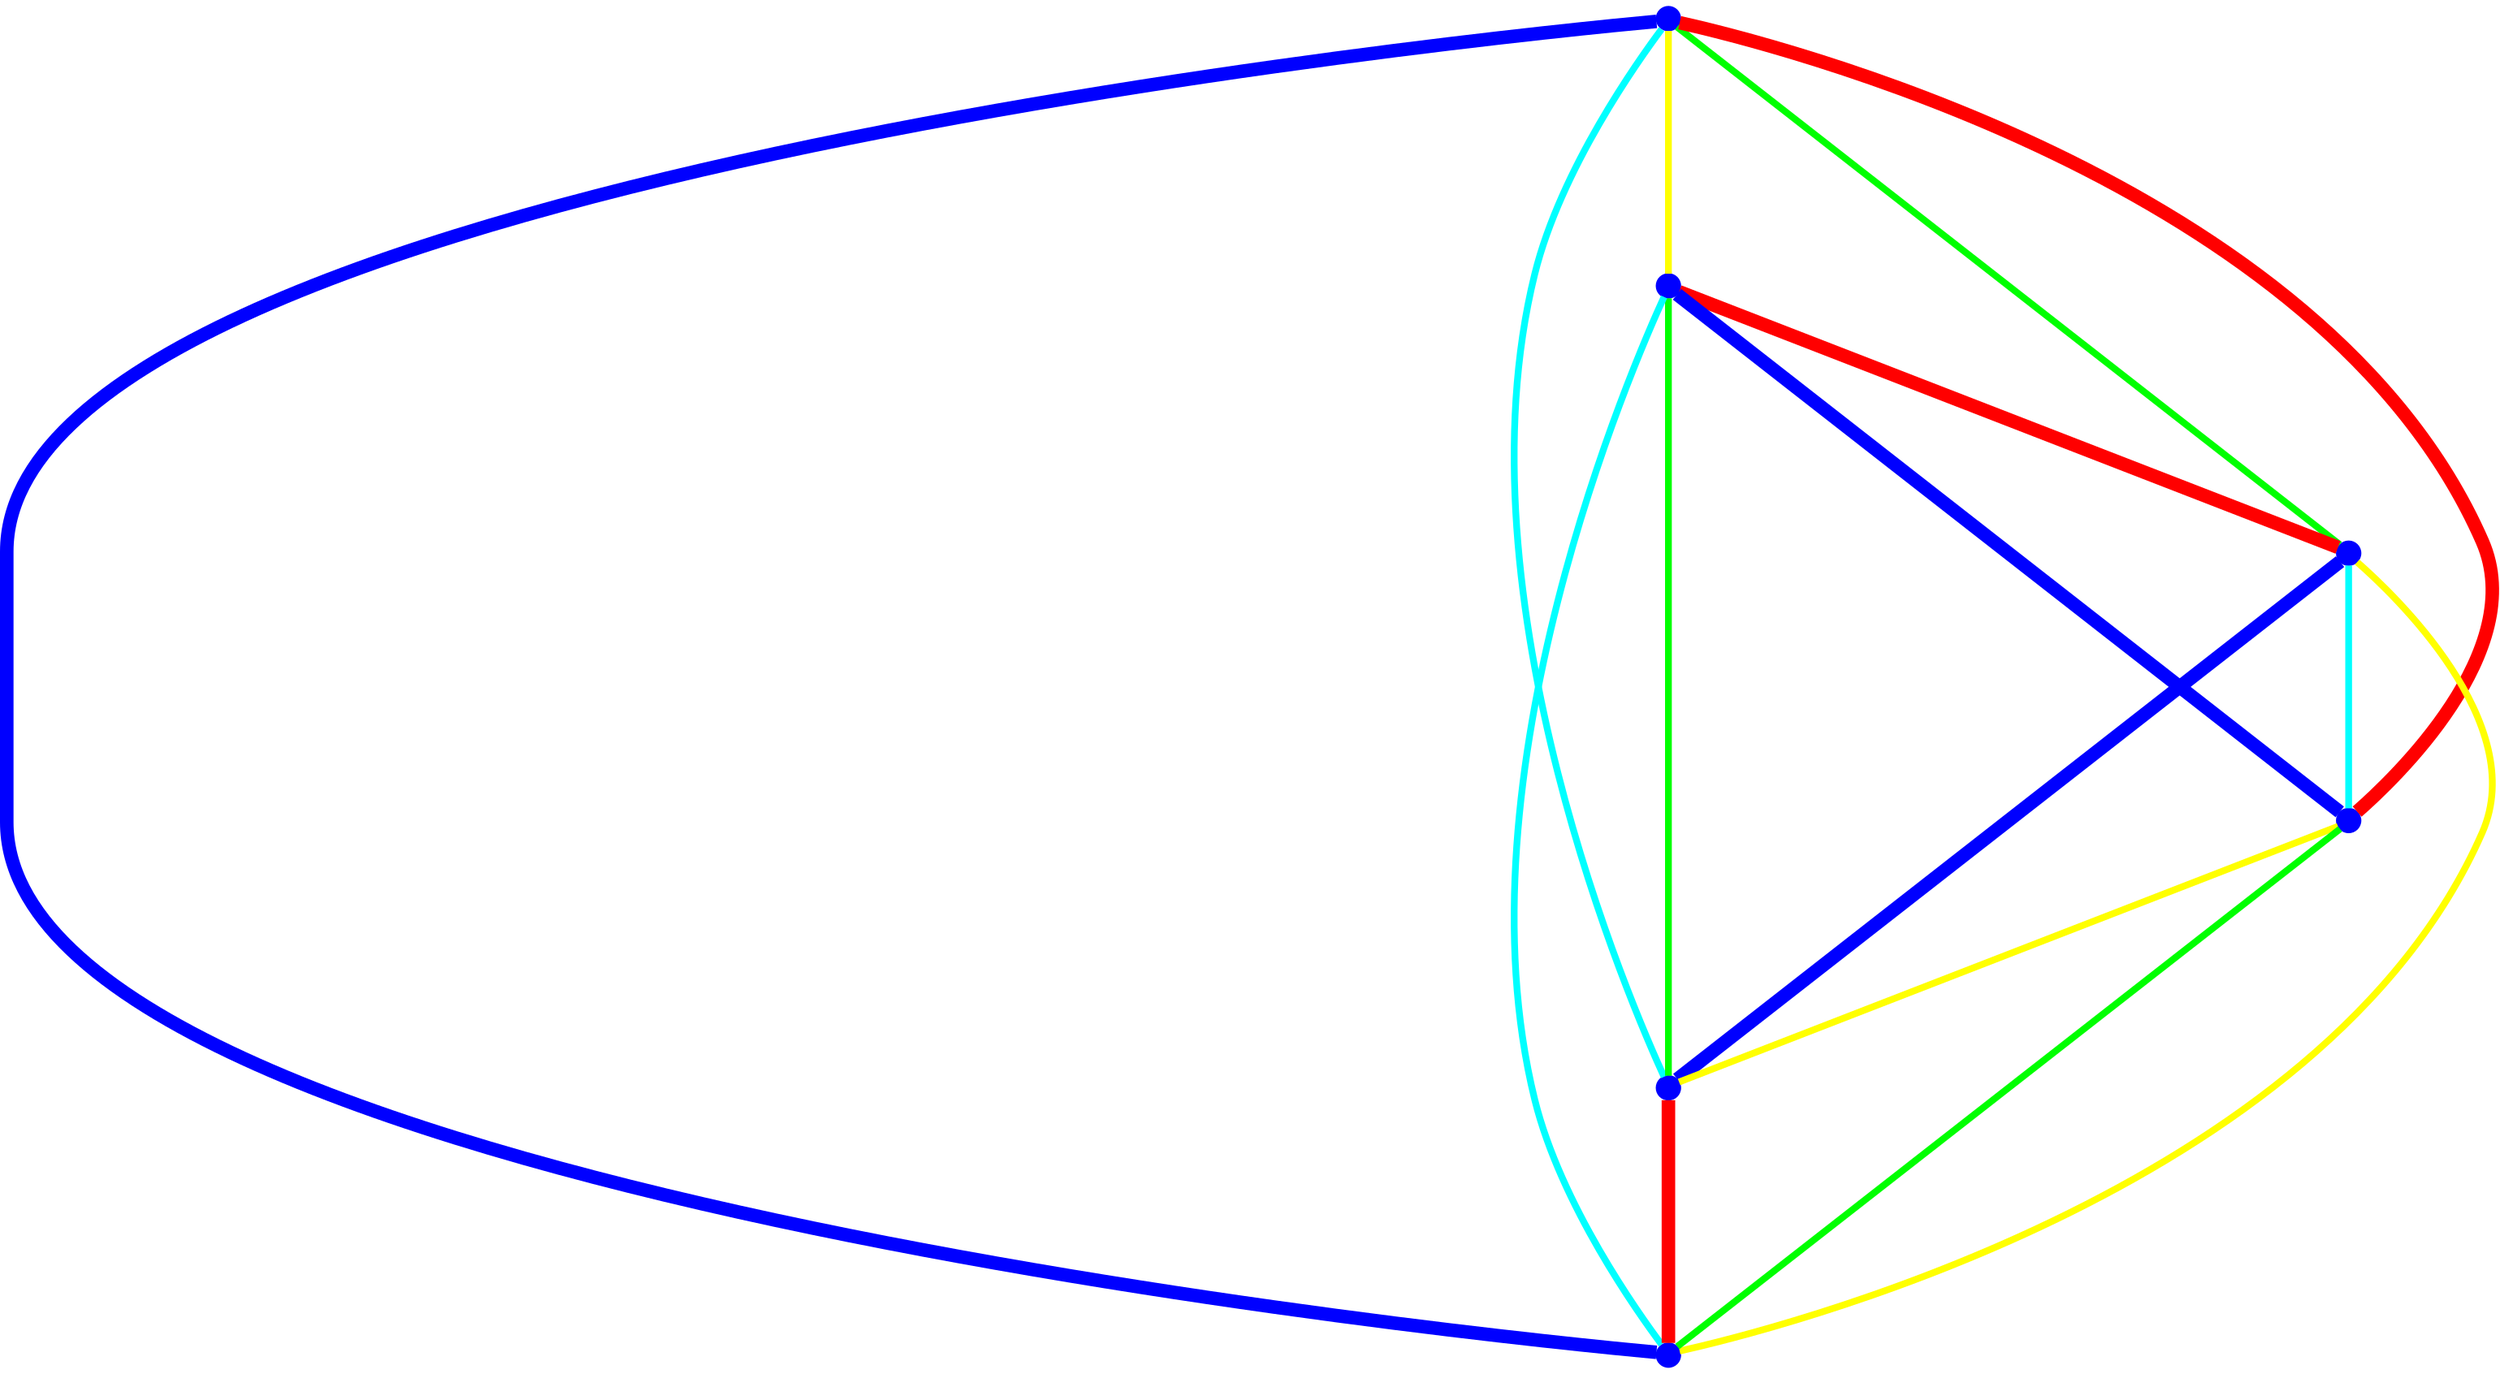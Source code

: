 graph {
ranksep=2
nodesep=2
node [label="" shape=circle style=filled fixedsize=true color=blue fillcolor=blue width=0.2];
"1" -- "2" [style="solid",penwidth="4",color="yellow"];
"1" -- "3" [style="solid",penwidth="4",color="green"];
"1" -- "4" [style="solid",penwidth="8",color="red"];
"1" -- "5" [style="solid",penwidth="4",color="cyan"];
"1" -- "6" [style="solid",penwidth="8",color="blue"];
"2" -- "3" [style="solid",penwidth="8",color="red"];
"2" -- "4" [style="solid",penwidth="8",color="blue"];
"2" -- "5" [style="solid",penwidth="4",color="green"];
"2" -- "6" [style="solid",penwidth="4",color="cyan"];
"3" -- "4" [style="solid",penwidth="4",color="cyan"];
"3" -- "5" [style="solid",penwidth="8",color="blue"];
"3" -- "6" [style="solid",penwidth="4",color="yellow"];
"4" -- "5" [style="solid",penwidth="4",color="yellow"];
"4" -- "6" [style="solid",penwidth="4",color="green"];
"5" -- "6" [style="solid",penwidth="8",color="red"];
}
